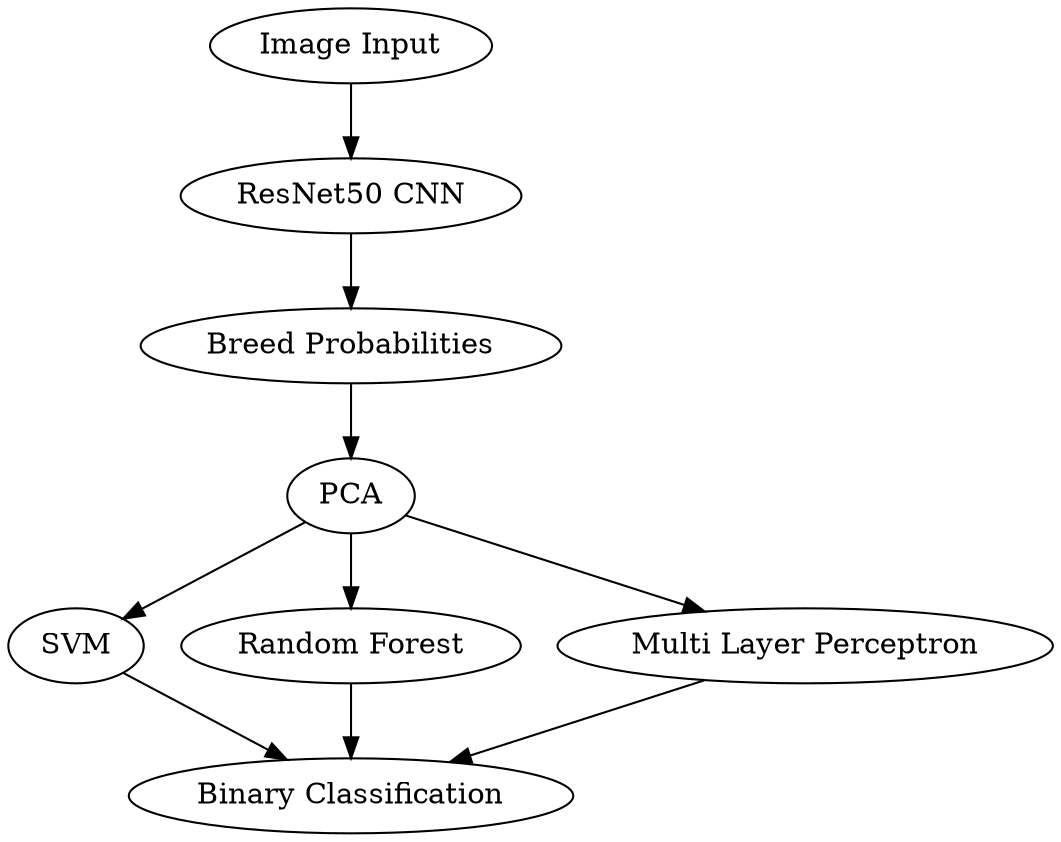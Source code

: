 // model
digraph model {
	rank=same
	"Image Input"
	"ResNet50 CNN"
	"Breed Probabilities"
	PCA
	SVM
	"Random Forest"
	"Multi Layer Perceptron"
	"Binary Classification"
	"Image Input" -> "ResNet50 CNN"
	"ResNet50 CNN" -> "Breed Probabilities"
	"Breed Probabilities" -> PCA
	PCA -> SVM
	PCA -> "Random Forest"
	PCA -> "Multi Layer Perceptron"
	"Random Forest" -> "Binary Classification"
	SVM -> "Binary Classification"
	"Multi Layer Perceptron" -> "Binary Classification"
}

